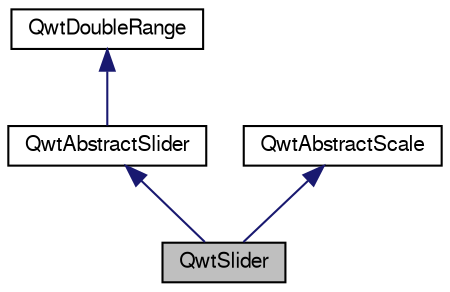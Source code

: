 digraph G
{
  edge [fontname="FreeSans",fontsize="10",labelfontname="FreeSans",labelfontsize="10"];
  node [fontname="FreeSans",fontsize="10",shape=record];
  Node1 [label="QwtSlider",height=0.2,width=0.4,color="black", fillcolor="grey75", style="filled" fontcolor="black"];
  Node2 -> Node1 [dir="back",color="midnightblue",fontsize="10",style="solid",fontname="FreeSans"];
  Node2 [label="QwtAbstractSlider",height=0.2,width=0.4,color="black", fillcolor="white", style="filled",URL="$class_qwt_abstract_slider.html",tooltip="An abstract base class for slider widgets."];
  Node3 -> Node2 [dir="back",color="midnightblue",fontsize="10",style="solid",fontname="FreeSans"];
  Node3 [label="QwtDoubleRange",height=0.2,width=0.4,color="black", fillcolor="white", style="filled",URL="$class_qwt_double_range.html",tooltip="A class which controls a value within an interval."];
  Node4 -> Node1 [dir="back",color="midnightblue",fontsize="10",style="solid",fontname="FreeSans"];
  Node4 [label="QwtAbstractScale",height=0.2,width=0.4,color="black", fillcolor="white", style="filled",URL="$class_qwt_abstract_scale.html",tooltip="An abstract base class for classes containing a scale."];
}
